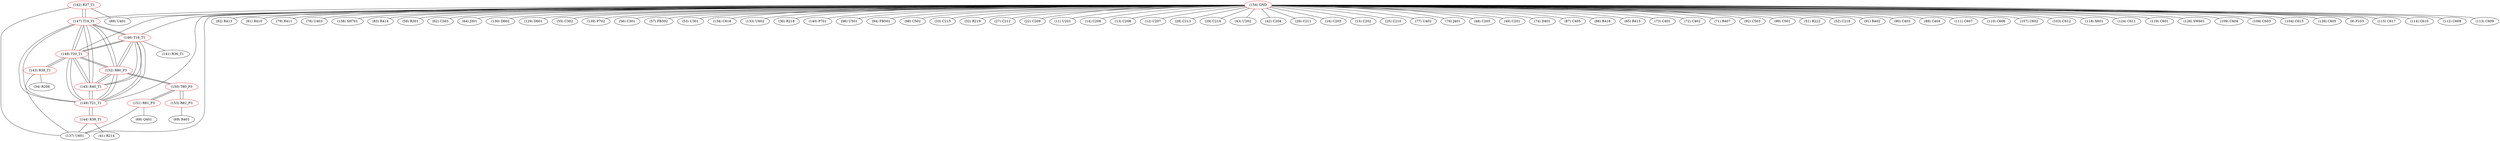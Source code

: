 graph {
	142 [label="(142) R37_T1" color=red]
	137 [label="(137) U601"]
	89 [label="(89) U401"]
	147 [label="(147) T19_T1"]
	143 [label="(143) R38_T1" color=red]
	34 [label="(34) R206"]
	137 [label="(137) U601"]
	148 [label="(148) T20_T1"]
	144 [label="(144) R39_T1" color=red]
	137 [label="(137) U601"]
	41 [label="(41) R214"]
	149 [label="(149) T21_T1"]
	145 [label="(145) R40_T1" color=red]
	152 [label="(152) R80_P3"]
	146 [label="(146) T18_T1"]
	149 [label="(149) T21_T1"]
	148 [label="(148) T20_T1"]
	147 [label="(147) T19_T1"]
	146 [label="(146) T18_T1" color=red]
	141 [label="(141) R36_T1"]
	152 [label="(152) R80_P3"]
	149 [label="(149) T21_T1"]
	148 [label="(148) T20_T1"]
	147 [label="(147) T19_T1"]
	145 [label="(145) R40_T1"]
	147 [label="(147) T19_T1" color=red]
	142 [label="(142) R37_T1"]
	152 [label="(152) R80_P3"]
	146 [label="(146) T18_T1"]
	149 [label="(149) T21_T1"]
	148 [label="(148) T20_T1"]
	145 [label="(145) R40_T1"]
	148 [label="(148) T20_T1" color=red]
	143 [label="(143) R38_T1"]
	152 [label="(152) R80_P3"]
	146 [label="(146) T18_T1"]
	149 [label="(149) T21_T1"]
	147 [label="(147) T19_T1"]
	145 [label="(145) R40_T1"]
	149 [label="(149) T21_T1" color=red]
	144 [label="(144) R39_T1"]
	152 [label="(152) R80_P3"]
	146 [label="(146) T18_T1"]
	148 [label="(148) T20_T1"]
	147 [label="(147) T19_T1"]
	145 [label="(145) R40_T1"]
	150 [label="(150) T80_P3" color=red]
	151 [label="(151) R81_P3"]
	153 [label="(153) R82_P3"]
	152 [label="(152) R80_P3"]
	151 [label="(151) R81_P3" color=red]
	68 [label="(68) Q401"]
	137 [label="(137) U601"]
	150 [label="(150) T80_P3"]
	152 [label="(152) R80_P3" color=red]
	146 [label="(146) T18_T1"]
	149 [label="(149) T21_T1"]
	148 [label="(148) T20_T1"]
	147 [label="(147) T19_T1"]
	145 [label="(145) R40_T1"]
	150 [label="(150) T80_P3"]
	153 [label="(153) R82_P3" color=red]
	69 [label="(69) R401"]
	150 [label="(150) T80_P3"]
	154 [label="(154) GND" color=red]
	82 [label="(82) R413"]
	81 [label="(81) R410"]
	79 [label="(79) R411"]
	78 [label="(78) U403"]
	138 [label="(138) SH701"]
	83 [label="(83) R414"]
	59 [label="(59) R301"]
	62 [label="(62) C303"]
	137 [label="(137) U601"]
	64 [label="(64) J301"]
	130 [label="(130) D602"]
	129 [label="(129) D601"]
	55 [label="(55) C302"]
	139 [label="(139) P702"]
	56 [label="(56) C301"]
	57 [label="(57) FB302"]
	53 [label="(53) U301"]
	134 [label="(134) C618"]
	133 [label="(133) U602"]
	30 [label="(30) R218"]
	140 [label="(140) P701"]
	96 [label="(96) U501"]
	94 [label="(94) FB502"]
	98 [label="(98) C502"]
	33 [label="(33) C215"]
	32 [label="(32) R219"]
	27 [label="(27) C212"]
	22 [label="(22) C209"]
	11 [label="(11) U201"]
	14 [label="(14) C206"]
	13 [label="(13) C208"]
	12 [label="(12) C207"]
	28 [label="(28) C213"]
	29 [label="(29) C214"]
	43 [label="(43) U202"]
	42 [label="(42) C204"]
	26 [label="(26) C211"]
	16 [label="(16) C203"]
	15 [label="(15) C202"]
	25 [label="(25) C210"]
	77 [label="(77) U402"]
	76 [label="(76) J401"]
	48 [label="(48) C205"]
	49 [label="(49) C201"]
	74 [label="(74) D401"]
	87 [label="(87) C405"]
	86 [label="(86) R416"]
	85 [label="(85) R415"]
	73 [label="(73) C401"]
	72 [label="(72) C402"]
	71 [label="(71) R407"]
	92 [label="(92) C503"]
	99 [label="(99) C501"]
	51 [label="(51) R222"]
	52 [label="(52) C216"]
	91 [label="(91) R402"]
	90 [label="(90) C403"]
	89 [label="(89) U401"]
	88 [label="(88) C404"]
	111 [label="(111) C607"]
	110 [label="(110) C606"]
	107 [label="(107) C602"]
	103 [label="(103) C612"]
	118 [label="(118) X601"]
	124 [label="(124) C611"]
	119 [label="(119) C601"]
	126 [label="(126) SW601"]
	109 [label="(109) C604"]
	108 [label="(108) C603"]
	104 [label="(104) C615"]
	128 [label="(128) C605"]
	9 [label="(9) P103"]
	115 [label="(115) C617"]
	114 [label="(114) C610"]
	112 [label="(112) C608"]
	113 [label="(113) C609"]
	148 [label="(148) T20_T1"]
	147 [label="(147) T19_T1"]
	146 [label="(146) T18_T1"]
	149 [label="(149) T21_T1"]
	142 -- 137
	142 -- 89
	142 -- 147
	143 -- 34
	143 -- 137
	143 -- 148
	144 -- 137
	144 -- 41
	144 -- 149
	145 -- 152
	145 -- 146
	145 -- 149
	145 -- 148
	145 -- 147
	146 -- 141
	146 -- 152
	146 -- 149
	146 -- 148
	146 -- 147
	146 -- 145
	147 -- 142
	147 -- 152
	147 -- 146
	147 -- 149
	147 -- 148
	147 -- 145
	148 -- 143
	148 -- 152
	148 -- 146
	148 -- 149
	148 -- 147
	148 -- 145
	149 -- 144
	149 -- 152
	149 -- 146
	149 -- 148
	149 -- 147
	149 -- 145
	150 -- 151
	150 -- 153
	150 -- 152
	151 -- 68
	151 -- 137
	151 -- 150
	152 -- 146
	152 -- 149
	152 -- 148
	152 -- 147
	152 -- 145
	152 -- 150
	153 -- 69
	153 -- 150
	154 -- 82
	154 -- 81
	154 -- 79
	154 -- 78
	154 -- 138
	154 -- 83
	154 -- 59
	154 -- 62
	154 -- 137
	154 -- 64
	154 -- 130
	154 -- 129
	154 -- 55
	154 -- 139
	154 -- 56
	154 -- 57
	154 -- 53
	154 -- 134
	154 -- 133
	154 -- 30
	154 -- 140
	154 -- 96
	154 -- 94
	154 -- 98
	154 -- 33
	154 -- 32
	154 -- 27
	154 -- 22
	154 -- 11
	154 -- 14
	154 -- 13
	154 -- 12
	154 -- 28
	154 -- 29
	154 -- 43
	154 -- 42
	154 -- 26
	154 -- 16
	154 -- 15
	154 -- 25
	154 -- 77
	154 -- 76
	154 -- 48
	154 -- 49
	154 -- 74
	154 -- 87
	154 -- 86
	154 -- 85
	154 -- 73
	154 -- 72
	154 -- 71
	154 -- 92
	154 -- 99
	154 -- 51
	154 -- 52
	154 -- 91
	154 -- 90
	154 -- 89
	154 -- 88
	154 -- 111
	154 -- 110
	154 -- 107
	154 -- 103
	154 -- 118
	154 -- 124
	154 -- 119
	154 -- 126
	154 -- 109
	154 -- 108
	154 -- 104
	154 -- 128
	154 -- 9
	154 -- 115
	154 -- 114
	154 -- 112
	154 -- 113
	154 -- 148
	154 -- 147
	154 -- 146
	154 -- 149
}